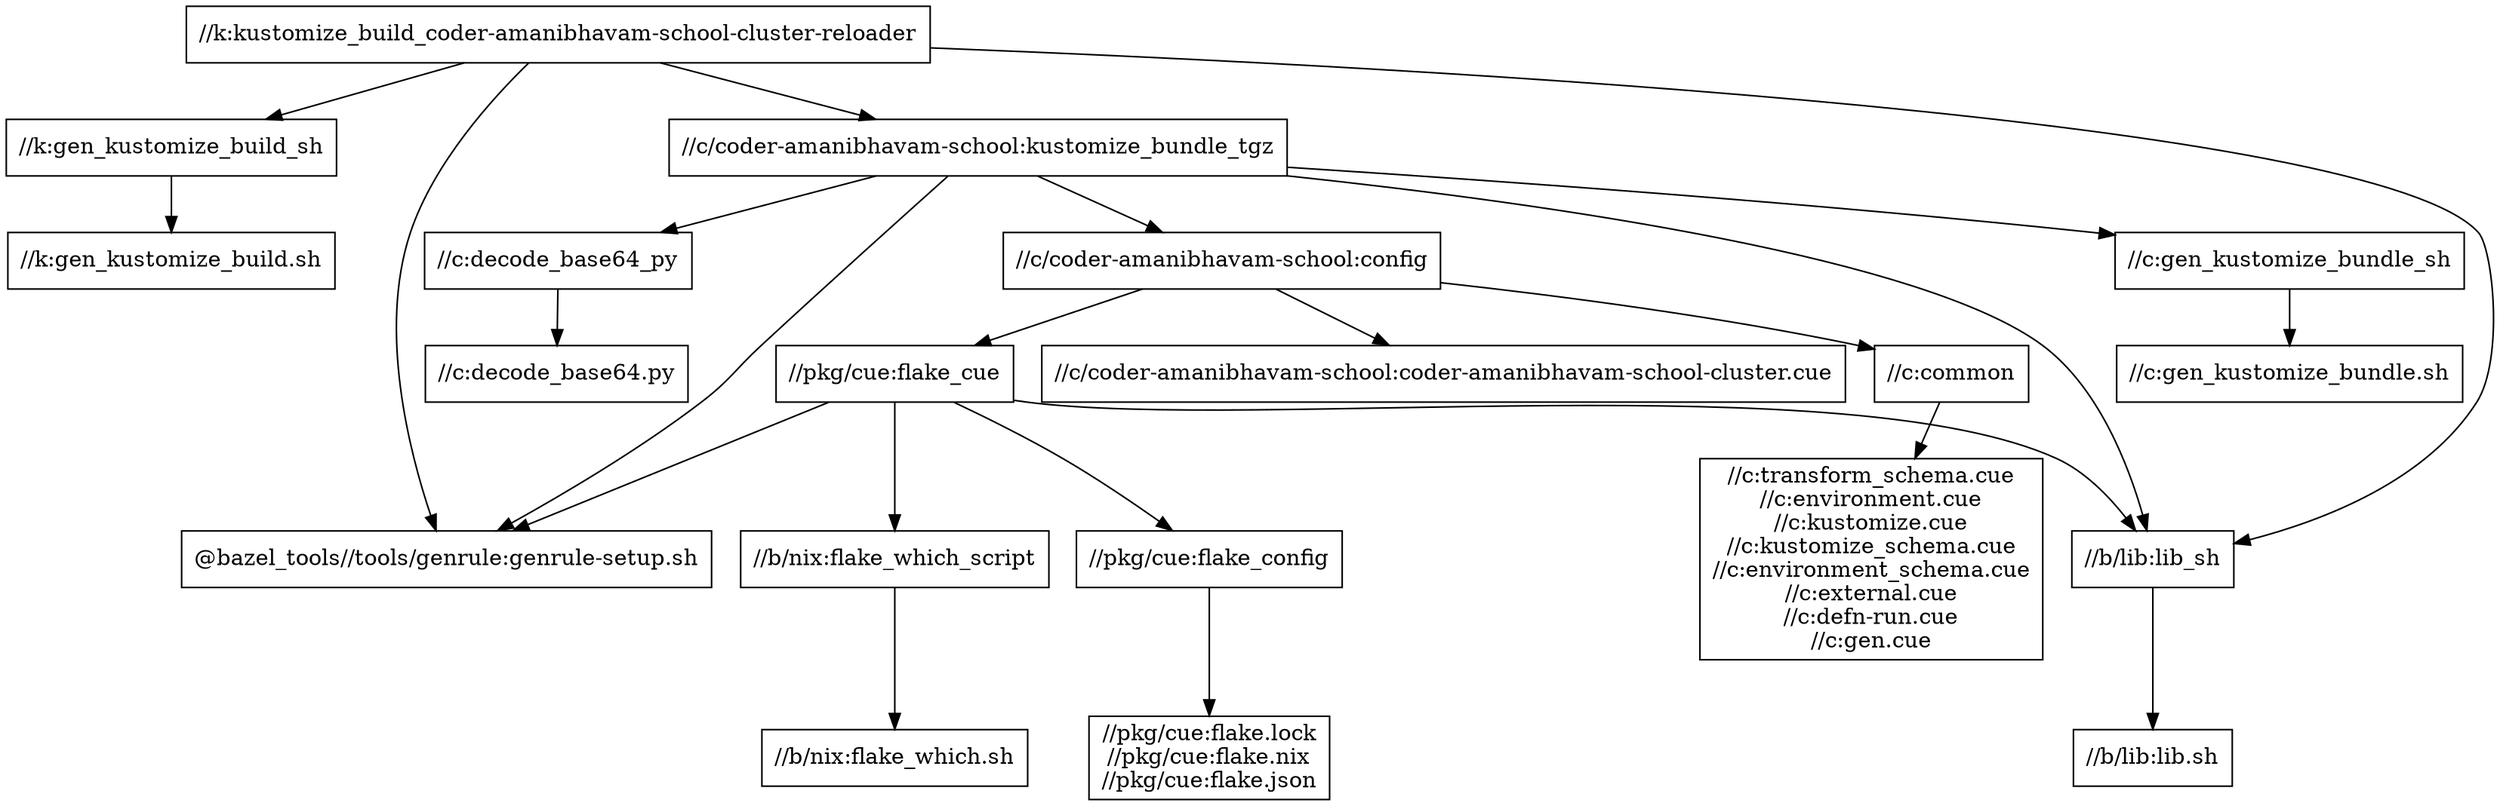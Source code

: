 digraph mygraph {
  node [shape=box];
  "//k:kustomize_build_coder-amanibhavam-school-cluster-reloader"
  "//k:kustomize_build_coder-amanibhavam-school-cluster-reloader" -> "//k:gen_kustomize_build_sh"
  "//k:kustomize_build_coder-amanibhavam-school-cluster-reloader" -> "//c/coder-amanibhavam-school:kustomize_bundle_tgz"
  "//k:kustomize_build_coder-amanibhavam-school-cluster-reloader" -> "//b/lib:lib_sh"
  "//k:kustomize_build_coder-amanibhavam-school-cluster-reloader" -> "@bazel_tools//tools/genrule:genrule-setup.sh"
  "//c/coder-amanibhavam-school:kustomize_bundle_tgz"
  "//c/coder-amanibhavam-school:kustomize_bundle_tgz" -> "//c/coder-amanibhavam-school:config"
  "//c/coder-amanibhavam-school:kustomize_bundle_tgz" -> "@bazel_tools//tools/genrule:genrule-setup.sh"
  "//c/coder-amanibhavam-school:kustomize_bundle_tgz" -> "//c:gen_kustomize_bundle_sh"
  "//c/coder-amanibhavam-school:kustomize_bundle_tgz" -> "//c:decode_base64_py"
  "//c/coder-amanibhavam-school:kustomize_bundle_tgz" -> "//b/lib:lib_sh"
  "//c:decode_base64_py"
  "//c:decode_base64_py" -> "//c:decode_base64.py"
  "//c/coder-amanibhavam-school:config"
  "//c/coder-amanibhavam-school:config" -> "//pkg/cue:flake_cue"
  "//c/coder-amanibhavam-school:config" -> "//c/coder-amanibhavam-school:coder-amanibhavam-school-cluster.cue"
  "//c/coder-amanibhavam-school:config" -> "//c:common"
  "//c/coder-amanibhavam-school:coder-amanibhavam-school-cluster.cue"
  "//pkg/cue:flake_cue"
  "//pkg/cue:flake_cue" -> "//pkg/cue:flake_config"
  "//pkg/cue:flake_cue" -> "//b/nix:flake_which_script"
  "//pkg/cue:flake_cue" -> "@bazel_tools//tools/genrule:genrule-setup.sh"
  "//pkg/cue:flake_cue" -> "//b/lib:lib_sh"
  "@bazel_tools//tools/genrule:genrule-setup.sh"
  "//pkg/cue:flake_config"
  "//pkg/cue:flake_config" -> "//pkg/cue:flake.lock\n//pkg/cue:flake.nix\n//pkg/cue:flake.json"
  "//c:gen_kustomize_bundle_sh"
  "//c:gen_kustomize_bundle_sh" -> "//c:gen_kustomize_bundle.sh"
  "//c:gen_kustomize_bundle.sh"
  "//pkg/cue:flake.lock\n//pkg/cue:flake.nix\n//pkg/cue:flake.json"
  "//k:gen_kustomize_build_sh"
  "//k:gen_kustomize_build_sh" -> "//k:gen_kustomize_build.sh"
  "//c:decode_base64.py"
  "//c:common"
  "//c:common" -> "//c:transform_schema.cue\n//c:environment.cue\n//c:kustomize.cue\n//c:kustomize_schema.cue\n//c:environment_schema.cue\n//c:external.cue\n//c:defn-run.cue\n//c:gen.cue"
  "//c:transform_schema.cue\n//c:environment.cue\n//c:kustomize.cue\n//c:kustomize_schema.cue\n//c:environment_schema.cue\n//c:external.cue\n//c:defn-run.cue\n//c:gen.cue"
  "//b/nix:flake_which_script"
  "//b/nix:flake_which_script" -> "//b/nix:flake_which.sh"
  "//b/nix:flake_which.sh"
  "//b/lib:lib_sh"
  "//b/lib:lib_sh" -> "//b/lib:lib.sh"
  "//b/lib:lib.sh"
  "//k:gen_kustomize_build.sh"
}
